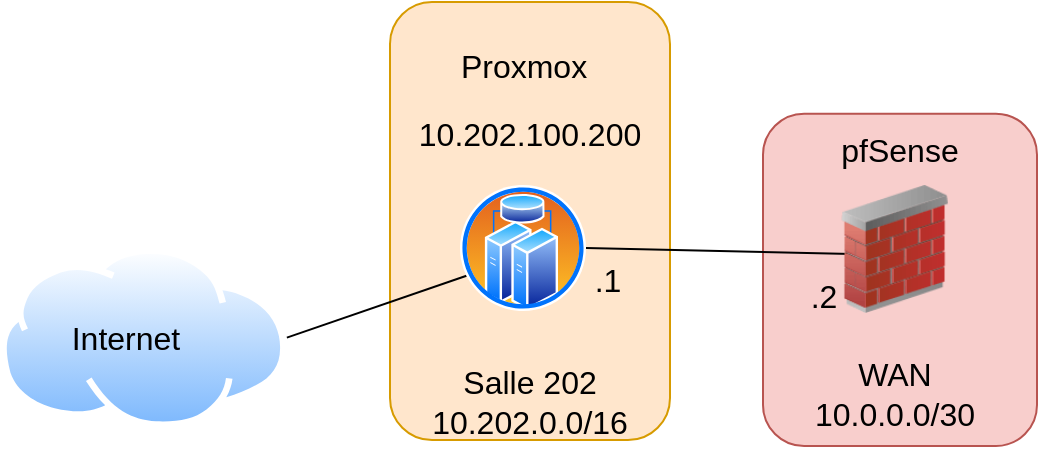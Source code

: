 <mxfile version="22.1.7" type="github">
  <diagram name="Page-1" id="VltcZmfvqYnKoC6824LA">
    <mxGraphModel dx="1810" dy="813" grid="0" gridSize="10" guides="1" tooltips="1" connect="1" arrows="1" fold="1" page="0" pageScale="1" pageWidth="850" pageHeight="1100" math="0" shadow="0">
      <root>
        <mxCell id="0" />
        <mxCell id="1" parent="0" />
        <mxCell id="LY4emqoukK_nlXgEsY6r-1" value="" style="image;aspect=fixed;perimeter=ellipsePerimeter;html=1;align=center;shadow=0;dashed=0;spacingTop=3;image=img/lib/active_directory/internet_cloud.svg;fontSize=16;" parent="1" vertex="1">
          <mxGeometry x="-139" y="123.64" width="143.43" height="90.36" as="geometry" />
        </mxCell>
        <mxCell id="LY4emqoukK_nlXgEsY6r-2" value="Internet" style="text;html=1;strokeColor=none;fillColor=none;align=center;verticalAlign=middle;whiteSpace=wrap;rounded=0;fontSize=16;" parent="1" vertex="1">
          <mxGeometry x="-106" y="153.82" width="60" height="30" as="geometry" />
        </mxCell>
        <mxCell id="LY4emqoukK_nlXgEsY6r-4" value="" style="rounded=1;whiteSpace=wrap;html=1;fontSize=16;fillColor=#ffe6cc;strokeColor=#d79b00;" parent="1" vertex="1">
          <mxGeometry x="56" y="1" width="140" height="219" as="geometry" />
        </mxCell>
        <mxCell id="LY4emqoukK_nlXgEsY6r-5" value="" style="endArrow=none;html=1;rounded=0;fontSize=12;startSize=8;endSize=8;curved=1;exitX=1;exitY=0.5;exitDx=0;exitDy=0;entryX=0;entryY=0.75;entryDx=0;entryDy=0;" parent="1" source="LY4emqoukK_nlXgEsY6r-1" target="LY4emqoukK_nlXgEsY6r-7" edge="1">
          <mxGeometry width="50" height="50" relative="1" as="geometry">
            <mxPoint x="7" y="207" as="sourcePoint" />
            <mxPoint x="57" y="157" as="targetPoint" />
          </mxGeometry>
        </mxCell>
        <mxCell id="LY4emqoukK_nlXgEsY6r-6" value="Salle 202&lt;br&gt;10.202.0.0/16&lt;br&gt;" style="text;html=1;strokeColor=none;fillColor=none;align=center;verticalAlign=middle;whiteSpace=wrap;rounded=0;fontSize=16;" parent="1" vertex="1">
          <mxGeometry x="46" y="175" width="160" height="52" as="geometry" />
        </mxCell>
        <mxCell id="LY4emqoukK_nlXgEsY6r-8" value="Proxmox" style="text;html=1;strokeColor=none;fillColor=none;align=center;verticalAlign=middle;whiteSpace=wrap;rounded=0;fontSize=16;" parent="1" vertex="1">
          <mxGeometry x="92.5" y="18" width="60" height="30" as="geometry" />
        </mxCell>
        <mxCell id="LY4emqoukK_nlXgEsY6r-9" value="10.202.100.200" style="text;html=1;strokeColor=none;fillColor=none;align=center;verticalAlign=middle;whiteSpace=wrap;rounded=0;fontSize=16;" parent="1" vertex="1">
          <mxGeometry x="71" y="52.0" width="110" height="30" as="geometry" />
        </mxCell>
        <mxCell id="LY4emqoukK_nlXgEsY6r-10" value="" style="rounded=1;whiteSpace=wrap;html=1;fontSize=16;fillColor=#f8cecc;strokeColor=#b85450;" parent="1" vertex="1">
          <mxGeometry x="242.5" y="56.82" width="137" height="166.18" as="geometry" />
        </mxCell>
        <mxCell id="LY4emqoukK_nlXgEsY6r-7" value="" style="image;aspect=fixed;perimeter=ellipsePerimeter;html=1;align=center;shadow=0;dashed=0;spacingTop=3;image=img/lib/active_directory/cluster_server.svg;fontSize=16;" parent="1" vertex="1">
          <mxGeometry x="91" y="92.5" width="63" height="63" as="geometry" />
        </mxCell>
        <mxCell id="LY4emqoukK_nlXgEsY6r-11" value="WAN&lt;br&gt;10.0.0.0/30" style="text;html=1;strokeColor=none;fillColor=none;align=center;verticalAlign=middle;whiteSpace=wrap;rounded=0;fontSize=16;" parent="1" vertex="1">
          <mxGeometry x="239" y="182" width="139" height="30" as="geometry" />
        </mxCell>
        <mxCell id="LY4emqoukK_nlXgEsY6r-12" value=".1" style="text;html=1;strokeColor=none;fillColor=none;align=center;verticalAlign=middle;whiteSpace=wrap;rounded=0;fontSize=16;" parent="1" vertex="1">
          <mxGeometry x="135" y="124.91" width="60" height="30" as="geometry" />
        </mxCell>
        <mxCell id="LY4emqoukK_nlXgEsY6r-14" value="" style="endArrow=none;html=1;rounded=0;fontSize=12;startSize=8;endSize=8;curved=1;exitX=1;exitY=0.5;exitDx=0;exitDy=0;" parent="1" edge="1" source="LY4emqoukK_nlXgEsY6r-7">
          <mxGeometry width="50" height="50" relative="1" as="geometry">
            <mxPoint x="211" y="127" as="sourcePoint" />
            <mxPoint x="287" y="127" as="targetPoint" />
          </mxGeometry>
        </mxCell>
        <mxCell id="LY4emqoukK_nlXgEsY6r-13" value="" style="image;html=1;image=img/lib/clip_art/networking/Firewall_02_128x128.png;fontSize=16;" parent="1" vertex="1">
          <mxGeometry x="273" y="92.5" width="71" height="64" as="geometry" />
        </mxCell>
        <mxCell id="LY4emqoukK_nlXgEsY6r-16" value=".2" style="text;html=1;strokeColor=none;fillColor=none;align=center;verticalAlign=middle;whiteSpace=wrap;rounded=0;fontSize=16;" parent="1" vertex="1">
          <mxGeometry x="242.5" y="133" width="60" height="30" as="geometry" />
        </mxCell>
        <mxCell id="yT-qwBY2gr0OLgOX7PfJ-1" value="pfSense" style="text;html=1;strokeColor=none;fillColor=none;align=center;verticalAlign=middle;whiteSpace=wrap;rounded=0;fontSize=16;" vertex="1" parent="1">
          <mxGeometry x="281" y="59.5" width="60" height="30" as="geometry" />
        </mxCell>
      </root>
    </mxGraphModel>
  </diagram>
</mxfile>
